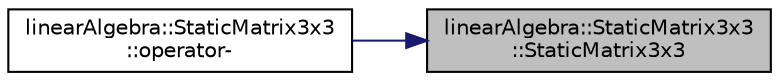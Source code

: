 digraph "linearAlgebra::StaticMatrix3x3::StaticMatrix3x3"
{
 // LATEX_PDF_SIZE
  edge [fontname="Helvetica",fontsize="10",labelfontname="Helvetica",labelfontsize="10"];
  node [fontname="Helvetica",fontsize="10",shape=record];
  rankdir="RL";
  Node1 [label="linearAlgebra::StaticMatrix3x3\l::StaticMatrix3x3",height=0.2,width=0.4,color="black", fillcolor="grey75", style="filled", fontcolor="black",tooltip=" "];
  Node1 -> Node2 [dir="back",color="midnightblue",fontsize="10",style="solid",fontname="Helvetica"];
  Node2 [label="linearAlgebra::StaticMatrix3x3\l::operator-",height=0.2,width=0.4,color="black", fillcolor="white", style="filled",URL="$classlinearAlgebra_1_1StaticMatrix3x3.html#a58941f9076bf3ab5edf7b8a9549b1ad3",tooltip="unary operator- for StaticMatrix3x3"];
}
